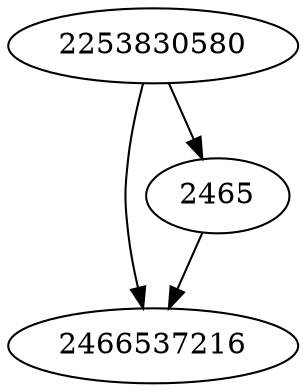 strict digraph  {
2466537216;
2465;
2253830580;
2465 -> 2466537216;
2253830580 -> 2466537216;
2253830580 -> 2465;
}
